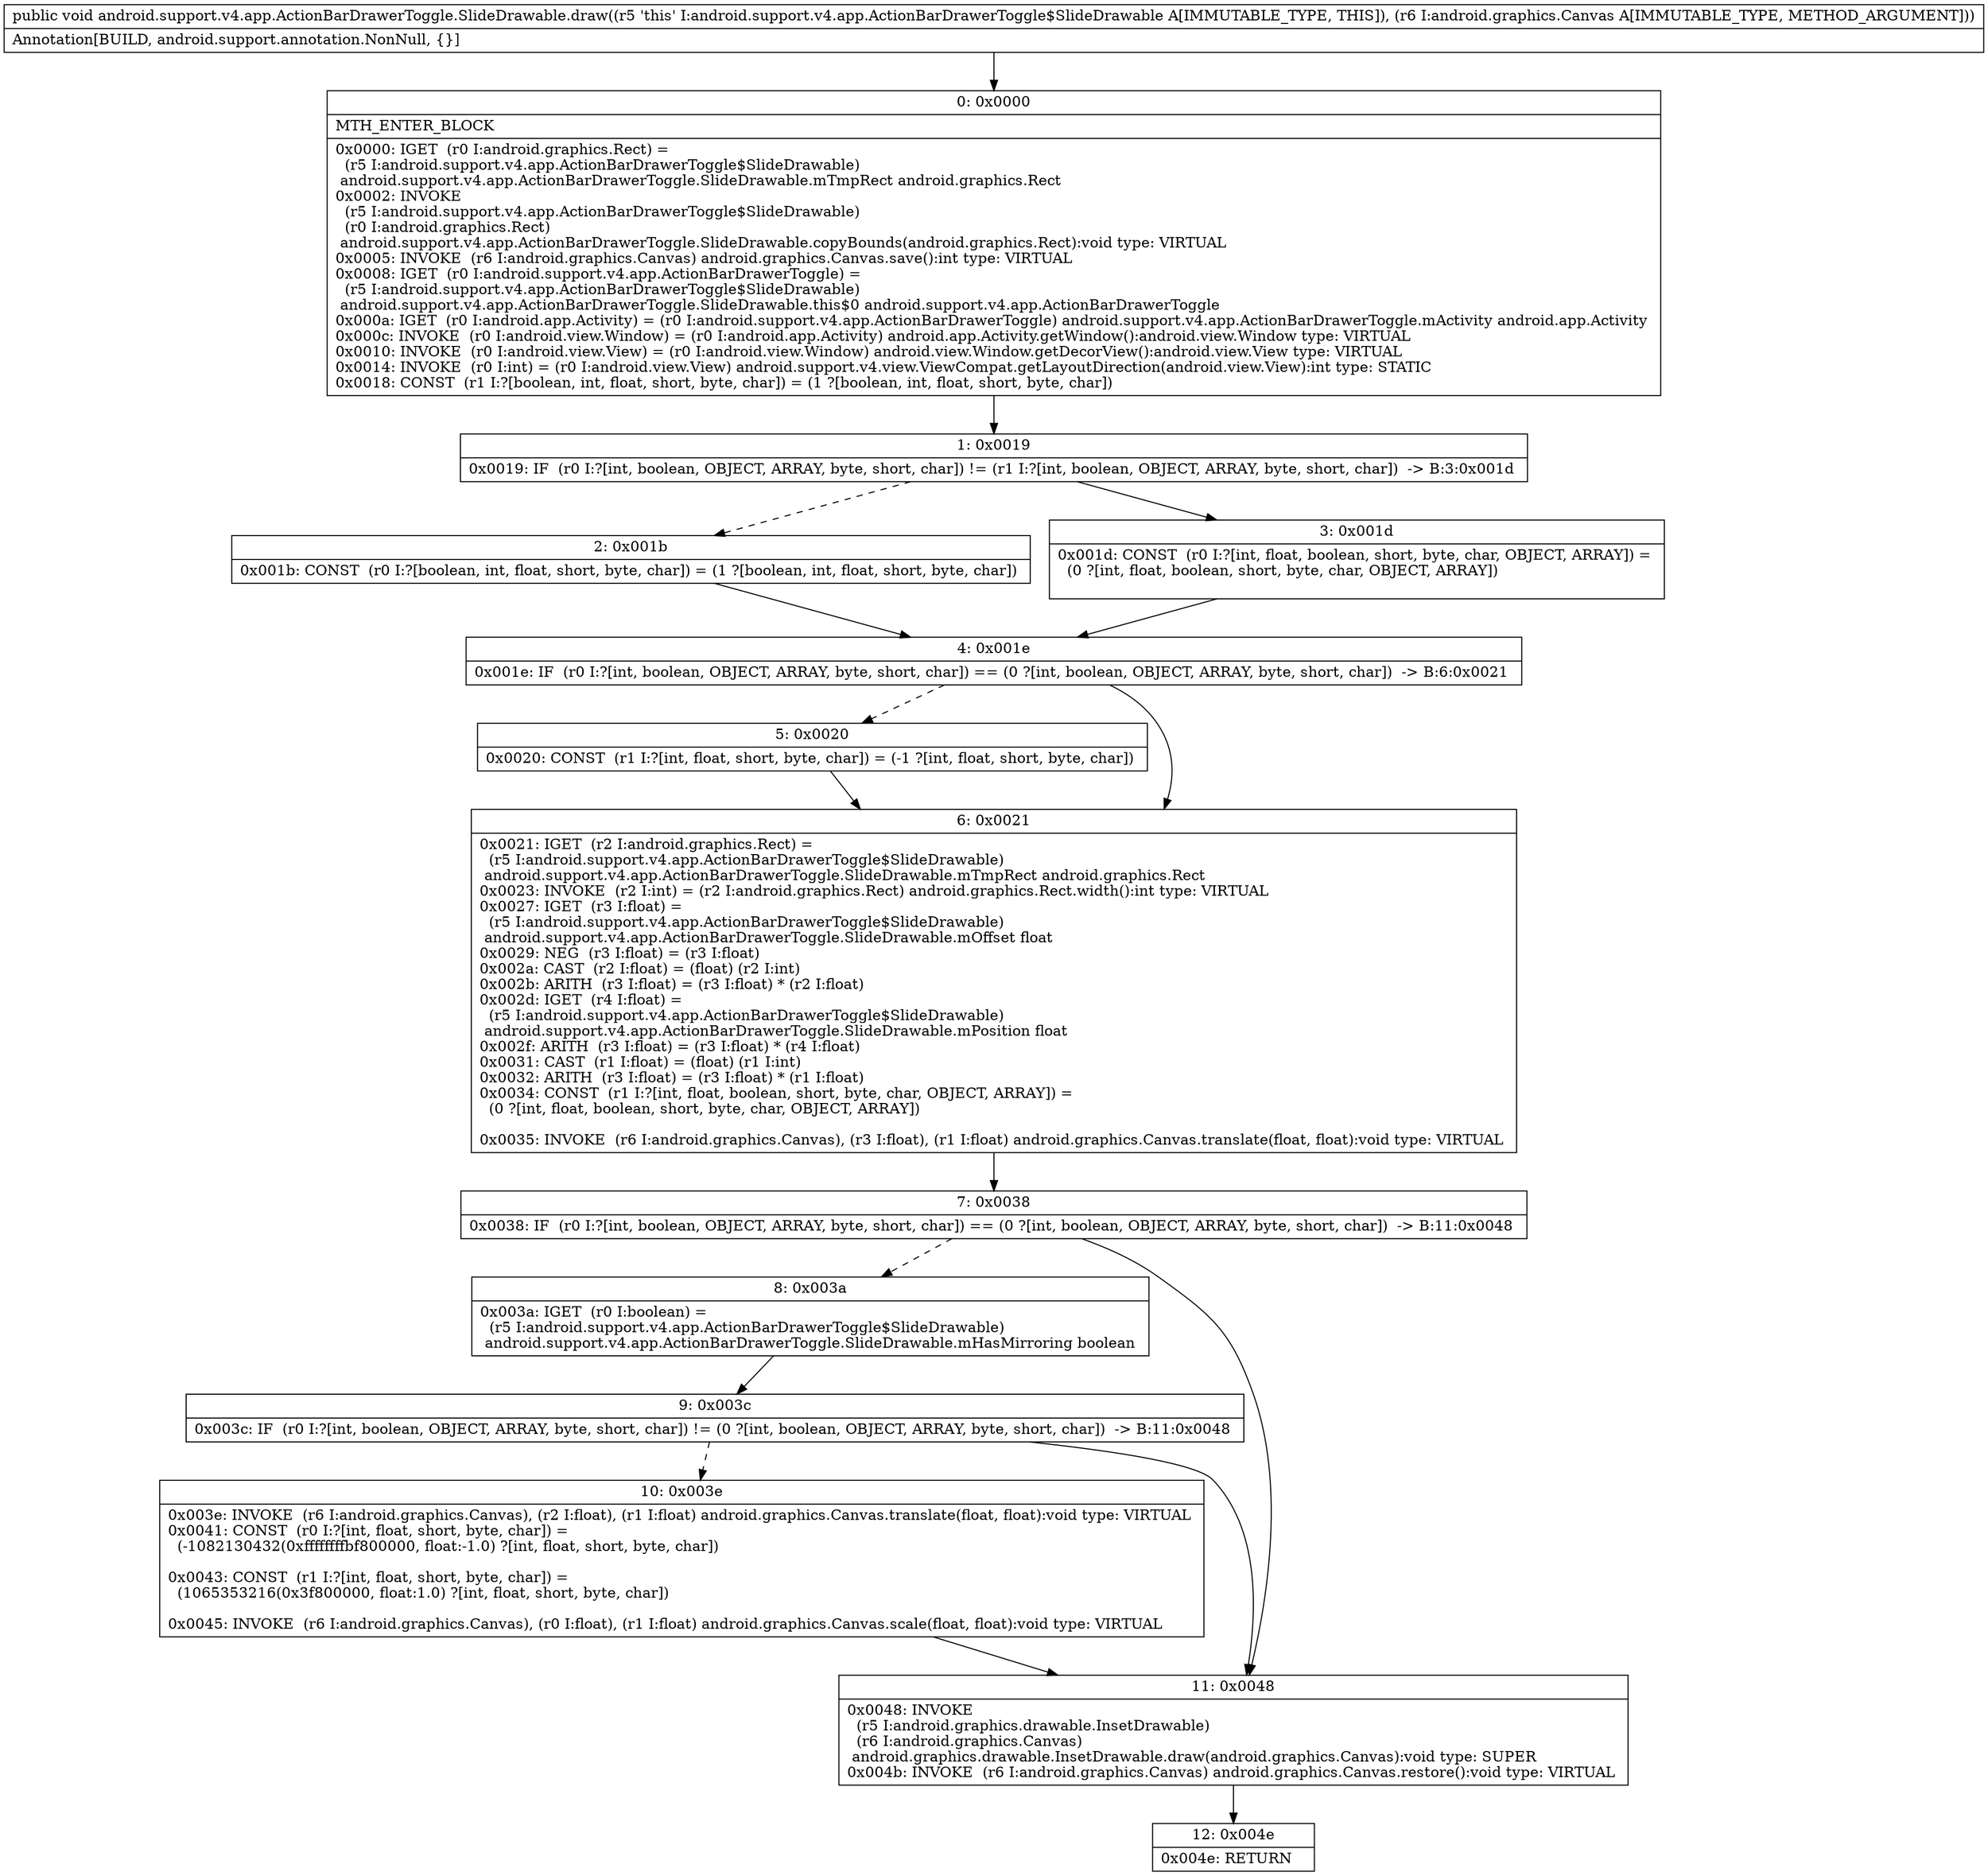 digraph "CFG forandroid.support.v4.app.ActionBarDrawerToggle.SlideDrawable.draw(Landroid\/graphics\/Canvas;)V" {
Node_0 [shape=record,label="{0\:\ 0x0000|MTH_ENTER_BLOCK\l|0x0000: IGET  (r0 I:android.graphics.Rect) = \l  (r5 I:android.support.v4.app.ActionBarDrawerToggle$SlideDrawable)\l android.support.v4.app.ActionBarDrawerToggle.SlideDrawable.mTmpRect android.graphics.Rect \l0x0002: INVOKE  \l  (r5 I:android.support.v4.app.ActionBarDrawerToggle$SlideDrawable)\l  (r0 I:android.graphics.Rect)\l android.support.v4.app.ActionBarDrawerToggle.SlideDrawable.copyBounds(android.graphics.Rect):void type: VIRTUAL \l0x0005: INVOKE  (r6 I:android.graphics.Canvas) android.graphics.Canvas.save():int type: VIRTUAL \l0x0008: IGET  (r0 I:android.support.v4.app.ActionBarDrawerToggle) = \l  (r5 I:android.support.v4.app.ActionBarDrawerToggle$SlideDrawable)\l android.support.v4.app.ActionBarDrawerToggle.SlideDrawable.this$0 android.support.v4.app.ActionBarDrawerToggle \l0x000a: IGET  (r0 I:android.app.Activity) = (r0 I:android.support.v4.app.ActionBarDrawerToggle) android.support.v4.app.ActionBarDrawerToggle.mActivity android.app.Activity \l0x000c: INVOKE  (r0 I:android.view.Window) = (r0 I:android.app.Activity) android.app.Activity.getWindow():android.view.Window type: VIRTUAL \l0x0010: INVOKE  (r0 I:android.view.View) = (r0 I:android.view.Window) android.view.Window.getDecorView():android.view.View type: VIRTUAL \l0x0014: INVOKE  (r0 I:int) = (r0 I:android.view.View) android.support.v4.view.ViewCompat.getLayoutDirection(android.view.View):int type: STATIC \l0x0018: CONST  (r1 I:?[boolean, int, float, short, byte, char]) = (1 ?[boolean, int, float, short, byte, char]) \l}"];
Node_1 [shape=record,label="{1\:\ 0x0019|0x0019: IF  (r0 I:?[int, boolean, OBJECT, ARRAY, byte, short, char]) != (r1 I:?[int, boolean, OBJECT, ARRAY, byte, short, char])  \-\> B:3:0x001d \l}"];
Node_2 [shape=record,label="{2\:\ 0x001b|0x001b: CONST  (r0 I:?[boolean, int, float, short, byte, char]) = (1 ?[boolean, int, float, short, byte, char]) \l}"];
Node_3 [shape=record,label="{3\:\ 0x001d|0x001d: CONST  (r0 I:?[int, float, boolean, short, byte, char, OBJECT, ARRAY]) = \l  (0 ?[int, float, boolean, short, byte, char, OBJECT, ARRAY])\l \l}"];
Node_4 [shape=record,label="{4\:\ 0x001e|0x001e: IF  (r0 I:?[int, boolean, OBJECT, ARRAY, byte, short, char]) == (0 ?[int, boolean, OBJECT, ARRAY, byte, short, char])  \-\> B:6:0x0021 \l}"];
Node_5 [shape=record,label="{5\:\ 0x0020|0x0020: CONST  (r1 I:?[int, float, short, byte, char]) = (\-1 ?[int, float, short, byte, char]) \l}"];
Node_6 [shape=record,label="{6\:\ 0x0021|0x0021: IGET  (r2 I:android.graphics.Rect) = \l  (r5 I:android.support.v4.app.ActionBarDrawerToggle$SlideDrawable)\l android.support.v4.app.ActionBarDrawerToggle.SlideDrawable.mTmpRect android.graphics.Rect \l0x0023: INVOKE  (r2 I:int) = (r2 I:android.graphics.Rect) android.graphics.Rect.width():int type: VIRTUAL \l0x0027: IGET  (r3 I:float) = \l  (r5 I:android.support.v4.app.ActionBarDrawerToggle$SlideDrawable)\l android.support.v4.app.ActionBarDrawerToggle.SlideDrawable.mOffset float \l0x0029: NEG  (r3 I:float) = (r3 I:float) \l0x002a: CAST  (r2 I:float) = (float) (r2 I:int) \l0x002b: ARITH  (r3 I:float) = (r3 I:float) * (r2 I:float) \l0x002d: IGET  (r4 I:float) = \l  (r5 I:android.support.v4.app.ActionBarDrawerToggle$SlideDrawable)\l android.support.v4.app.ActionBarDrawerToggle.SlideDrawable.mPosition float \l0x002f: ARITH  (r3 I:float) = (r3 I:float) * (r4 I:float) \l0x0031: CAST  (r1 I:float) = (float) (r1 I:int) \l0x0032: ARITH  (r3 I:float) = (r3 I:float) * (r1 I:float) \l0x0034: CONST  (r1 I:?[int, float, boolean, short, byte, char, OBJECT, ARRAY]) = \l  (0 ?[int, float, boolean, short, byte, char, OBJECT, ARRAY])\l \l0x0035: INVOKE  (r6 I:android.graphics.Canvas), (r3 I:float), (r1 I:float) android.graphics.Canvas.translate(float, float):void type: VIRTUAL \l}"];
Node_7 [shape=record,label="{7\:\ 0x0038|0x0038: IF  (r0 I:?[int, boolean, OBJECT, ARRAY, byte, short, char]) == (0 ?[int, boolean, OBJECT, ARRAY, byte, short, char])  \-\> B:11:0x0048 \l}"];
Node_8 [shape=record,label="{8\:\ 0x003a|0x003a: IGET  (r0 I:boolean) = \l  (r5 I:android.support.v4.app.ActionBarDrawerToggle$SlideDrawable)\l android.support.v4.app.ActionBarDrawerToggle.SlideDrawable.mHasMirroring boolean \l}"];
Node_9 [shape=record,label="{9\:\ 0x003c|0x003c: IF  (r0 I:?[int, boolean, OBJECT, ARRAY, byte, short, char]) != (0 ?[int, boolean, OBJECT, ARRAY, byte, short, char])  \-\> B:11:0x0048 \l}"];
Node_10 [shape=record,label="{10\:\ 0x003e|0x003e: INVOKE  (r6 I:android.graphics.Canvas), (r2 I:float), (r1 I:float) android.graphics.Canvas.translate(float, float):void type: VIRTUAL \l0x0041: CONST  (r0 I:?[int, float, short, byte, char]) = \l  (\-1082130432(0xffffffffbf800000, float:\-1.0) ?[int, float, short, byte, char])\l \l0x0043: CONST  (r1 I:?[int, float, short, byte, char]) = \l  (1065353216(0x3f800000, float:1.0) ?[int, float, short, byte, char])\l \l0x0045: INVOKE  (r6 I:android.graphics.Canvas), (r0 I:float), (r1 I:float) android.graphics.Canvas.scale(float, float):void type: VIRTUAL \l}"];
Node_11 [shape=record,label="{11\:\ 0x0048|0x0048: INVOKE  \l  (r5 I:android.graphics.drawable.InsetDrawable)\l  (r6 I:android.graphics.Canvas)\l android.graphics.drawable.InsetDrawable.draw(android.graphics.Canvas):void type: SUPER \l0x004b: INVOKE  (r6 I:android.graphics.Canvas) android.graphics.Canvas.restore():void type: VIRTUAL \l}"];
Node_12 [shape=record,label="{12\:\ 0x004e|0x004e: RETURN   \l}"];
MethodNode[shape=record,label="{public void android.support.v4.app.ActionBarDrawerToggle.SlideDrawable.draw((r5 'this' I:android.support.v4.app.ActionBarDrawerToggle$SlideDrawable A[IMMUTABLE_TYPE, THIS]), (r6 I:android.graphics.Canvas A[IMMUTABLE_TYPE, METHOD_ARGUMENT]))  | Annotation[BUILD, android.support.annotation.NonNull, \{\}]\l}"];
MethodNode -> Node_0;
Node_0 -> Node_1;
Node_1 -> Node_2[style=dashed];
Node_1 -> Node_3;
Node_2 -> Node_4;
Node_3 -> Node_4;
Node_4 -> Node_5[style=dashed];
Node_4 -> Node_6;
Node_5 -> Node_6;
Node_6 -> Node_7;
Node_7 -> Node_8[style=dashed];
Node_7 -> Node_11;
Node_8 -> Node_9;
Node_9 -> Node_10[style=dashed];
Node_9 -> Node_11;
Node_10 -> Node_11;
Node_11 -> Node_12;
}

